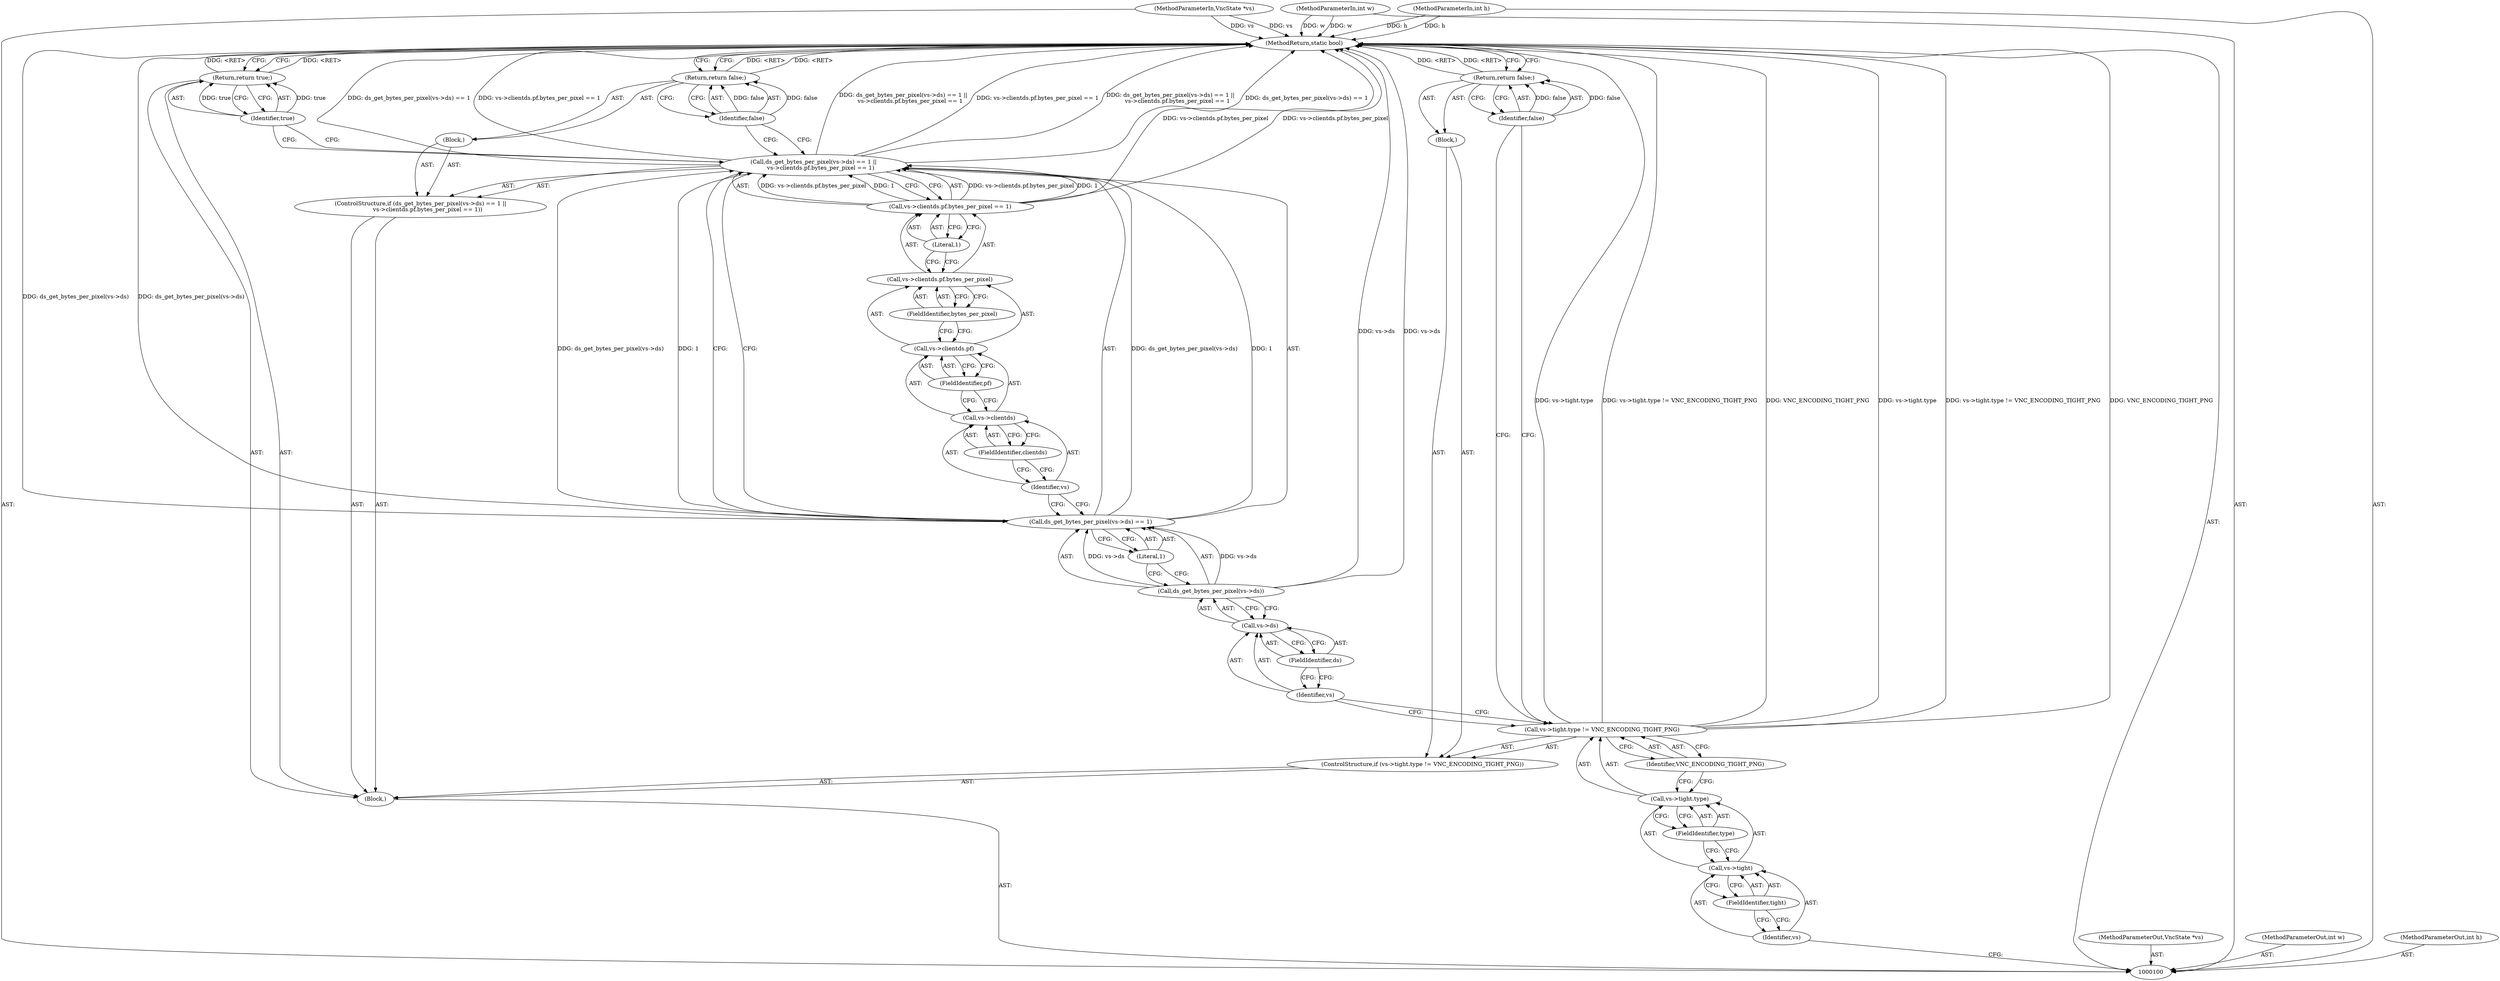 digraph "1_qemu_9f64916da20eea67121d544698676295bbb105a7_3" {
"1000138" [label="(MethodReturn,static bool)"];
"1000101" [label="(MethodParameterIn,VncState *vs)"];
"1000174" [label="(MethodParameterOut,VncState *vs)"];
"1000102" [label="(MethodParameterIn,int w)"];
"1000175" [label="(MethodParameterOut,int w)"];
"1000103" [label="(MethodParameterIn,int h)"];
"1000176" [label="(MethodParameterOut,int h)"];
"1000137" [label="(Identifier,true)"];
"1000136" [label="(Return,return true;)"];
"1000104" [label="(Block,)"];
"1000110" [label="(FieldIdentifier,tight)"];
"1000111" [label="(FieldIdentifier,type)"];
"1000112" [label="(Identifier,VNC_ENCODING_TIGHT_PNG)"];
"1000105" [label="(ControlStructure,if (vs->tight.type != VNC_ENCODING_TIGHT_PNG))"];
"1000113" [label="(Block,)"];
"1000106" [label="(Call,vs->tight.type != VNC_ENCODING_TIGHT_PNG)"];
"1000107" [label="(Call,vs->tight.type)"];
"1000108" [label="(Call,vs->tight)"];
"1000109" [label="(Identifier,vs)"];
"1000115" [label="(Identifier,false)"];
"1000114" [label="(Return,return false;)"];
"1000120" [label="(Call,vs->ds)"];
"1000121" [label="(Identifier,vs)"];
"1000122" [label="(FieldIdentifier,ds)"];
"1000123" [label="(Literal,1)"];
"1000116" [label="(ControlStructure,if (ds_get_bytes_per_pixel(vs->ds) == 1 ||\n        vs->clientds.pf.bytes_per_pixel == 1))"];
"1000117" [label="(Call,ds_get_bytes_per_pixel(vs->ds) == 1 ||\n        vs->clientds.pf.bytes_per_pixel == 1)"];
"1000118" [label="(Call,ds_get_bytes_per_pixel(vs->ds) == 1)"];
"1000119" [label="(Call,ds_get_bytes_per_pixel(vs->ds))"];
"1000129" [label="(FieldIdentifier,clientds)"];
"1000130" [label="(FieldIdentifier,pf)"];
"1000131" [label="(FieldIdentifier,bytes_per_pixel)"];
"1000132" [label="(Literal,1)"];
"1000133" [label="(Block,)"];
"1000124" [label="(Call,vs->clientds.pf.bytes_per_pixel == 1)"];
"1000125" [label="(Call,vs->clientds.pf.bytes_per_pixel)"];
"1000126" [label="(Call,vs->clientds.pf)"];
"1000127" [label="(Call,vs->clientds)"];
"1000128" [label="(Identifier,vs)"];
"1000135" [label="(Identifier,false)"];
"1000134" [label="(Return,return false;)"];
"1000138" -> "1000100"  [label="AST: "];
"1000138" -> "1000114"  [label="CFG: "];
"1000138" -> "1000134"  [label="CFG: "];
"1000138" -> "1000136"  [label="CFG: "];
"1000136" -> "1000138"  [label="DDG: <RET>"];
"1000134" -> "1000138"  [label="DDG: <RET>"];
"1000117" -> "1000138"  [label="DDG: ds_get_bytes_per_pixel(vs->ds) == 1 ||\n        vs->clientds.pf.bytes_per_pixel == 1"];
"1000117" -> "1000138"  [label="DDG: ds_get_bytes_per_pixel(vs->ds) == 1"];
"1000117" -> "1000138"  [label="DDG: vs->clientds.pf.bytes_per_pixel == 1"];
"1000124" -> "1000138"  [label="DDG: vs->clientds.pf.bytes_per_pixel"];
"1000106" -> "1000138"  [label="DDG: vs->tight.type"];
"1000106" -> "1000138"  [label="DDG: vs->tight.type != VNC_ENCODING_TIGHT_PNG"];
"1000106" -> "1000138"  [label="DDG: VNC_ENCODING_TIGHT_PNG"];
"1000103" -> "1000138"  [label="DDG: h"];
"1000118" -> "1000138"  [label="DDG: ds_get_bytes_per_pixel(vs->ds)"];
"1000102" -> "1000138"  [label="DDG: w"];
"1000101" -> "1000138"  [label="DDG: vs"];
"1000119" -> "1000138"  [label="DDG: vs->ds"];
"1000114" -> "1000138"  [label="DDG: <RET>"];
"1000101" -> "1000100"  [label="AST: "];
"1000101" -> "1000138"  [label="DDG: vs"];
"1000174" -> "1000100"  [label="AST: "];
"1000102" -> "1000100"  [label="AST: "];
"1000102" -> "1000138"  [label="DDG: w"];
"1000175" -> "1000100"  [label="AST: "];
"1000103" -> "1000100"  [label="AST: "];
"1000103" -> "1000138"  [label="DDG: h"];
"1000176" -> "1000100"  [label="AST: "];
"1000137" -> "1000136"  [label="AST: "];
"1000137" -> "1000117"  [label="CFG: "];
"1000136" -> "1000137"  [label="CFG: "];
"1000137" -> "1000136"  [label="DDG: true"];
"1000136" -> "1000104"  [label="AST: "];
"1000136" -> "1000137"  [label="CFG: "];
"1000137" -> "1000136"  [label="AST: "];
"1000138" -> "1000136"  [label="CFG: "];
"1000136" -> "1000138"  [label="DDG: <RET>"];
"1000137" -> "1000136"  [label="DDG: true"];
"1000104" -> "1000100"  [label="AST: "];
"1000105" -> "1000104"  [label="AST: "];
"1000116" -> "1000104"  [label="AST: "];
"1000136" -> "1000104"  [label="AST: "];
"1000110" -> "1000108"  [label="AST: "];
"1000110" -> "1000109"  [label="CFG: "];
"1000108" -> "1000110"  [label="CFG: "];
"1000111" -> "1000107"  [label="AST: "];
"1000111" -> "1000108"  [label="CFG: "];
"1000107" -> "1000111"  [label="CFG: "];
"1000112" -> "1000106"  [label="AST: "];
"1000112" -> "1000107"  [label="CFG: "];
"1000106" -> "1000112"  [label="CFG: "];
"1000105" -> "1000104"  [label="AST: "];
"1000106" -> "1000105"  [label="AST: "];
"1000113" -> "1000105"  [label="AST: "];
"1000113" -> "1000105"  [label="AST: "];
"1000114" -> "1000113"  [label="AST: "];
"1000106" -> "1000105"  [label="AST: "];
"1000106" -> "1000112"  [label="CFG: "];
"1000107" -> "1000106"  [label="AST: "];
"1000112" -> "1000106"  [label="AST: "];
"1000115" -> "1000106"  [label="CFG: "];
"1000121" -> "1000106"  [label="CFG: "];
"1000106" -> "1000138"  [label="DDG: vs->tight.type"];
"1000106" -> "1000138"  [label="DDG: vs->tight.type != VNC_ENCODING_TIGHT_PNG"];
"1000106" -> "1000138"  [label="DDG: VNC_ENCODING_TIGHT_PNG"];
"1000107" -> "1000106"  [label="AST: "];
"1000107" -> "1000111"  [label="CFG: "];
"1000108" -> "1000107"  [label="AST: "];
"1000111" -> "1000107"  [label="AST: "];
"1000112" -> "1000107"  [label="CFG: "];
"1000108" -> "1000107"  [label="AST: "];
"1000108" -> "1000110"  [label="CFG: "];
"1000109" -> "1000108"  [label="AST: "];
"1000110" -> "1000108"  [label="AST: "];
"1000111" -> "1000108"  [label="CFG: "];
"1000109" -> "1000108"  [label="AST: "];
"1000109" -> "1000100"  [label="CFG: "];
"1000110" -> "1000109"  [label="CFG: "];
"1000115" -> "1000114"  [label="AST: "];
"1000115" -> "1000106"  [label="CFG: "];
"1000114" -> "1000115"  [label="CFG: "];
"1000115" -> "1000114"  [label="DDG: false"];
"1000114" -> "1000113"  [label="AST: "];
"1000114" -> "1000115"  [label="CFG: "];
"1000115" -> "1000114"  [label="AST: "];
"1000138" -> "1000114"  [label="CFG: "];
"1000114" -> "1000138"  [label="DDG: <RET>"];
"1000115" -> "1000114"  [label="DDG: false"];
"1000120" -> "1000119"  [label="AST: "];
"1000120" -> "1000122"  [label="CFG: "];
"1000121" -> "1000120"  [label="AST: "];
"1000122" -> "1000120"  [label="AST: "];
"1000119" -> "1000120"  [label="CFG: "];
"1000121" -> "1000120"  [label="AST: "];
"1000121" -> "1000106"  [label="CFG: "];
"1000122" -> "1000121"  [label="CFG: "];
"1000122" -> "1000120"  [label="AST: "];
"1000122" -> "1000121"  [label="CFG: "];
"1000120" -> "1000122"  [label="CFG: "];
"1000123" -> "1000118"  [label="AST: "];
"1000123" -> "1000119"  [label="CFG: "];
"1000118" -> "1000123"  [label="CFG: "];
"1000116" -> "1000104"  [label="AST: "];
"1000117" -> "1000116"  [label="AST: "];
"1000133" -> "1000116"  [label="AST: "];
"1000117" -> "1000116"  [label="AST: "];
"1000117" -> "1000118"  [label="CFG: "];
"1000117" -> "1000124"  [label="CFG: "];
"1000118" -> "1000117"  [label="AST: "];
"1000124" -> "1000117"  [label="AST: "];
"1000135" -> "1000117"  [label="CFG: "];
"1000137" -> "1000117"  [label="CFG: "];
"1000117" -> "1000138"  [label="DDG: ds_get_bytes_per_pixel(vs->ds) == 1 ||\n        vs->clientds.pf.bytes_per_pixel == 1"];
"1000117" -> "1000138"  [label="DDG: ds_get_bytes_per_pixel(vs->ds) == 1"];
"1000117" -> "1000138"  [label="DDG: vs->clientds.pf.bytes_per_pixel == 1"];
"1000118" -> "1000117"  [label="DDG: ds_get_bytes_per_pixel(vs->ds)"];
"1000118" -> "1000117"  [label="DDG: 1"];
"1000124" -> "1000117"  [label="DDG: vs->clientds.pf.bytes_per_pixel"];
"1000124" -> "1000117"  [label="DDG: 1"];
"1000118" -> "1000117"  [label="AST: "];
"1000118" -> "1000123"  [label="CFG: "];
"1000119" -> "1000118"  [label="AST: "];
"1000123" -> "1000118"  [label="AST: "];
"1000128" -> "1000118"  [label="CFG: "];
"1000117" -> "1000118"  [label="CFG: "];
"1000118" -> "1000138"  [label="DDG: ds_get_bytes_per_pixel(vs->ds)"];
"1000118" -> "1000117"  [label="DDG: ds_get_bytes_per_pixel(vs->ds)"];
"1000118" -> "1000117"  [label="DDG: 1"];
"1000119" -> "1000118"  [label="DDG: vs->ds"];
"1000119" -> "1000118"  [label="AST: "];
"1000119" -> "1000120"  [label="CFG: "];
"1000120" -> "1000119"  [label="AST: "];
"1000123" -> "1000119"  [label="CFG: "];
"1000119" -> "1000138"  [label="DDG: vs->ds"];
"1000119" -> "1000118"  [label="DDG: vs->ds"];
"1000129" -> "1000127"  [label="AST: "];
"1000129" -> "1000128"  [label="CFG: "];
"1000127" -> "1000129"  [label="CFG: "];
"1000130" -> "1000126"  [label="AST: "];
"1000130" -> "1000127"  [label="CFG: "];
"1000126" -> "1000130"  [label="CFG: "];
"1000131" -> "1000125"  [label="AST: "];
"1000131" -> "1000126"  [label="CFG: "];
"1000125" -> "1000131"  [label="CFG: "];
"1000132" -> "1000124"  [label="AST: "];
"1000132" -> "1000125"  [label="CFG: "];
"1000124" -> "1000132"  [label="CFG: "];
"1000133" -> "1000116"  [label="AST: "];
"1000134" -> "1000133"  [label="AST: "];
"1000124" -> "1000117"  [label="AST: "];
"1000124" -> "1000132"  [label="CFG: "];
"1000125" -> "1000124"  [label="AST: "];
"1000132" -> "1000124"  [label="AST: "];
"1000117" -> "1000124"  [label="CFG: "];
"1000124" -> "1000138"  [label="DDG: vs->clientds.pf.bytes_per_pixel"];
"1000124" -> "1000117"  [label="DDG: vs->clientds.pf.bytes_per_pixel"];
"1000124" -> "1000117"  [label="DDG: 1"];
"1000125" -> "1000124"  [label="AST: "];
"1000125" -> "1000131"  [label="CFG: "];
"1000126" -> "1000125"  [label="AST: "];
"1000131" -> "1000125"  [label="AST: "];
"1000132" -> "1000125"  [label="CFG: "];
"1000126" -> "1000125"  [label="AST: "];
"1000126" -> "1000130"  [label="CFG: "];
"1000127" -> "1000126"  [label="AST: "];
"1000130" -> "1000126"  [label="AST: "];
"1000131" -> "1000126"  [label="CFG: "];
"1000127" -> "1000126"  [label="AST: "];
"1000127" -> "1000129"  [label="CFG: "];
"1000128" -> "1000127"  [label="AST: "];
"1000129" -> "1000127"  [label="AST: "];
"1000130" -> "1000127"  [label="CFG: "];
"1000128" -> "1000127"  [label="AST: "];
"1000128" -> "1000118"  [label="CFG: "];
"1000129" -> "1000128"  [label="CFG: "];
"1000135" -> "1000134"  [label="AST: "];
"1000135" -> "1000117"  [label="CFG: "];
"1000134" -> "1000135"  [label="CFG: "];
"1000135" -> "1000134"  [label="DDG: false"];
"1000134" -> "1000133"  [label="AST: "];
"1000134" -> "1000135"  [label="CFG: "];
"1000135" -> "1000134"  [label="AST: "];
"1000138" -> "1000134"  [label="CFG: "];
"1000134" -> "1000138"  [label="DDG: <RET>"];
"1000135" -> "1000134"  [label="DDG: false"];
}

